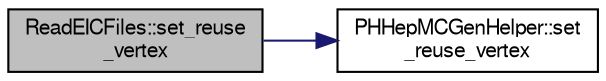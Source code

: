digraph "ReadEICFiles::set_reuse_vertex"
{
  bgcolor="transparent";
  edge [fontname="FreeSans",fontsize="10",labelfontname="FreeSans",labelfontsize="10"];
  node [fontname="FreeSans",fontsize="10",shape=record];
  rankdir="LR";
  Node1 [label="ReadEICFiles::set_reuse\l_vertex",height=0.2,width=0.4,color="black", fillcolor="grey75", style="filled" fontcolor="black"];
  Node1 -> Node2 [color="midnightblue",fontsize="10",style="solid",fontname="FreeSans"];
  Node2 [label="PHHepMCGenHelper::set\l_reuse_vertex",height=0.2,width=0.4,color="black",URL="$dd/d2a/classPHHepMCGenHelper.html#acc3a46749b96a94e16970a25cc95fd0b",tooltip="reuse vertex from another PHHepMCGenEvent with embedding_id = src_embedding_id Additional smearing an..."];
}
